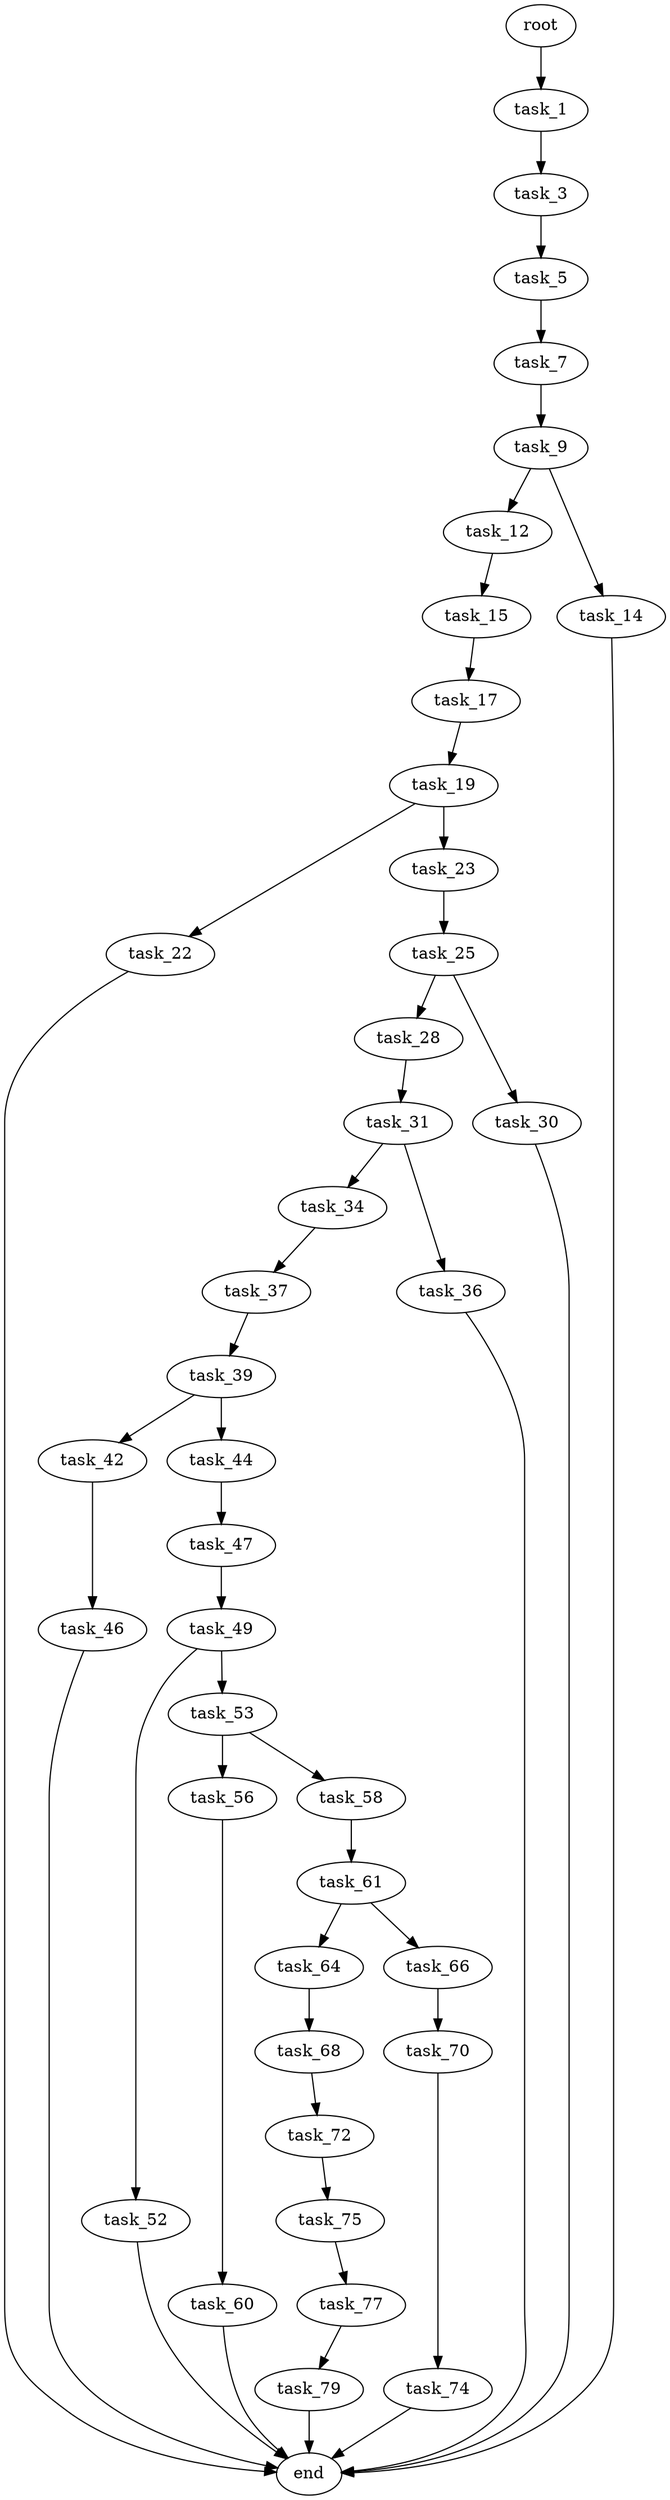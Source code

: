 digraph G {
  root [size="0.000000"];
  task_1 [size="16912272024.000000"];
  task_3 [size="122090108355.000000"];
  task_5 [size="28991029248.000000"];
  task_7 [size="4882094834.000000"];
  task_9 [size="1411680037636.000000"];
  task_12 [size="113142890056.000000"];
  task_14 [size="68719476736.000000"];
  task_15 [size="43530600831.000000"];
  end [size="0.000000"];
  task_17 [size="68719476736.000000"];
  task_19 [size="136544983629.000000"];
  task_22 [size="549755813888.000000"];
  task_23 [size="261750479655.000000"];
  task_25 [size="20173455362.000000"];
  task_28 [size="404660836968.000000"];
  task_30 [size="24741936074.000000"];
  task_31 [size="27898299828.000000"];
  task_34 [size="23195383538.000000"];
  task_36 [size="52196946141.000000"];
  task_37 [size="186289307088.000000"];
  task_39 [size="465617417746.000000"];
  task_42 [size="106990141749.000000"];
  task_44 [size="326688901893.000000"];
  task_46 [size="16011630927.000000"];
  task_47 [size="496549506697.000000"];
  task_49 [size="134217728000.000000"];
  task_52 [size="49575045411.000000"];
  task_53 [size="29954326490.000000"];
  task_56 [size="231928233984.000000"];
  task_58 [size="251057230147.000000"];
  task_60 [size="44156917278.000000"];
  task_61 [size="368293445632.000000"];
  task_64 [size="19109225097.000000"];
  task_66 [size="121472134248.000000"];
  task_68 [size="231928233984.000000"];
  task_70 [size="134217728000.000000"];
  task_72 [size="8589934592.000000"];
  task_74 [size="8379125042.000000"];
  task_75 [size="42775894312.000000"];
  task_77 [size="9221402197.000000"];
  task_79 [size="549755813888.000000"];

  root -> task_1 [size="1.000000"];
  task_1 -> task_3 [size="536870912.000000"];
  task_3 -> task_5 [size="301989888.000000"];
  task_5 -> task_7 [size="75497472.000000"];
  task_7 -> task_9 [size="134217728.000000"];
  task_9 -> task_12 [size="838860800.000000"];
  task_9 -> task_14 [size="838860800.000000"];
  task_12 -> task_15 [size="209715200.000000"];
  task_14 -> end [size="1.000000"];
  task_15 -> task_17 [size="33554432.000000"];
  task_17 -> task_19 [size="134217728.000000"];
  task_19 -> task_22 [size="411041792.000000"];
  task_19 -> task_23 [size="411041792.000000"];
  task_22 -> end [size="1.000000"];
  task_23 -> task_25 [size="301989888.000000"];
  task_25 -> task_28 [size="411041792.000000"];
  task_25 -> task_30 [size="411041792.000000"];
  task_28 -> task_31 [size="301989888.000000"];
  task_30 -> end [size="1.000000"];
  task_31 -> task_34 [size="838860800.000000"];
  task_31 -> task_36 [size="838860800.000000"];
  task_34 -> task_37 [size="838860800.000000"];
  task_36 -> end [size="1.000000"];
  task_37 -> task_39 [size="134217728.000000"];
  task_39 -> task_42 [size="411041792.000000"];
  task_39 -> task_44 [size="411041792.000000"];
  task_42 -> task_46 [size="75497472.000000"];
  task_44 -> task_47 [size="301989888.000000"];
  task_46 -> end [size="1.000000"];
  task_47 -> task_49 [size="411041792.000000"];
  task_49 -> task_52 [size="209715200.000000"];
  task_49 -> task_53 [size="209715200.000000"];
  task_52 -> end [size="1.000000"];
  task_53 -> task_56 [size="536870912.000000"];
  task_53 -> task_58 [size="536870912.000000"];
  task_56 -> task_60 [size="301989888.000000"];
  task_58 -> task_61 [size="301989888.000000"];
  task_60 -> end [size="1.000000"];
  task_61 -> task_64 [size="411041792.000000"];
  task_61 -> task_66 [size="411041792.000000"];
  task_64 -> task_68 [size="301989888.000000"];
  task_66 -> task_70 [size="134217728.000000"];
  task_68 -> task_72 [size="301989888.000000"];
  task_70 -> task_74 [size="209715200.000000"];
  task_72 -> task_75 [size="33554432.000000"];
  task_74 -> end [size="1.000000"];
  task_75 -> task_77 [size="838860800.000000"];
  task_77 -> task_79 [size="411041792.000000"];
  task_79 -> end [size="1.000000"];
}
